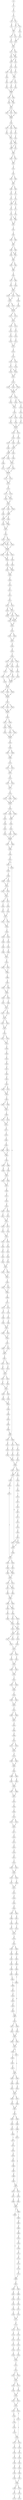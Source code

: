 strict digraph  {
	S0 -> S1 [ label = C ];
	S1 -> S2 [ label = G ];
	S2 -> S3 [ label = C ];
	S3 -> S4 [ label = T ];
	S3 -> S5 [ label = C ];
	S4 -> S6 [ label = A ];
	S5 -> S7 [ label = G ];
	S5 -> S8 [ label = T ];
	S6 -> S9 [ label = T ];
	S7 -> S9 [ label = T ];
	S8 -> S10 [ label = C ];
	S9 -> S11 [ label = G ];
	S9 -> S12 [ label = A ];
	S10 -> S13 [ label = C ];
	S11 -> S14 [ label = G ];
	S12 -> S15 [ label = T ];
	S13 -> S15 [ label = T ];
	S14 -> S16 [ label = C ];
	S15 -> S16 [ label = C ];
	S16 -> S17 [ label = C ];
	S16 -> S18 [ label = A ];
	S17 -> S19 [ label = C ];
	S17 -> S20 [ label = A ];
	S18 -> S20 [ label = A ];
	S19 -> S21 [ label = C ];
	S20 -> S21 [ label = C ];
	S20 -> S22 [ label = A ];
	S21 -> S23 [ label = T ];
	S22 -> S24 [ label = C ];
	S23 -> S25 [ label = G ];
	S23 -> S26 [ label = A ];
	S24 -> S27 [ label = T ];
	S25 -> S28 [ label = G ];
	S26 -> S29 [ label = T ];
	S27 -> S29 [ label = T ];
	S28 -> S30 [ label = G ];
	S29 -> S31 [ label = A ];
	S29 -> S32 [ label = C ];
	S30 -> S33 [ label = C ];
	S31 -> S34 [ label = G ];
	S32 -> S35 [ label = A ];
	S33 -> S36 [ label = T ];
	S34 -> S36 [ label = T ];
	S35 -> S36 [ label = T ];
	S36 -> S37 [ label = G ];
	S36 -> S38 [ label = T ];
	S37 -> S39 [ label = T ];
	S37 -> S40 [ label = G ];
	S38 -> S40 [ label = G ];
	S39 -> S41 [ label = C ];
	S40 -> S41 [ label = C ];
	S41 -> S42 [ label = G ];
	S41 -> S43 [ label = A ];
	S41 -> S44 [ label = T ];
	S42 -> S45 [ label = G ];
	S43 -> S45 [ label = G ];
	S44 -> S45 [ label = G ];
	S45 -> S46 [ label = G ];
	S46 -> S47 [ label = T ];
	S46 -> S48 [ label = G ];
	S46 -> S49 [ label = A ];
	S47 -> S50 [ label = C ];
	S48 -> S51 [ label = G ];
	S49 -> S52 [ label = T ];
	S50 -> S53 [ label = T ];
	S51 -> S54 [ label = C ];
	S52 -> S53 [ label = T ];
	S53 -> S55 [ label = C ];
	S53 -> S56 [ label = G ];
	S54 -> S55 [ label = C ];
	S55 -> S57 [ label = G ];
	S55 -> S58 [ label = T ];
	S56 -> S58 [ label = T ];
	S57 -> S59 [ label = C ];
	S58 -> S59 [ label = C ];
	S59 -> S60 [ label = C ];
	S59 -> S61 [ label = G ];
	S60 -> S62 [ label = T ];
	S61 -> S62 [ label = T ];
	S62 -> S63 [ label = G ];
	S63 -> S64 [ label = C ];
	S64 -> S65 [ label = C ];
	S64 -> S66 [ label = T ];
	S65 -> S67 [ label = T ];
	S66 -> S67 [ label = T ];
	S67 -> S68 [ label = C ];
	S67 -> S69 [ label = G ];
	S68 -> S70 [ label = G ];
	S69 -> S71 [ label = A ];
	S70 -> S72 [ label = C ];
	S71 -> S73 [ label = T ];
	S72 -> S74 [ label = C ];
	S73 -> S75 [ label = A ];
	S73 -> S74 [ label = C ];
	S74 -> S76 [ label = A ];
	S75 -> S77 [ label = G ];
	S76 -> S78 [ label = C ];
	S77 -> S79 [ label = T ];
	S78 -> S80 [ label = T ];
	S78 -> S81 [ label = C ];
	S79 -> S80 [ label = T ];
	S80 -> S82 [ label = G ];
	S81 -> S82 [ label = G ];
	S82 -> S83 [ label = C ];
	S83 -> S84 [ label = C ];
	S84 -> S85 [ label = C ];
	S84 -> S86 [ label = T ];
	S85 -> S87 [ label = T ];
	S86 -> S87 [ label = T ];
	S87 -> S88 [ label = C ];
	S87 -> S89 [ label = T ];
	S88 -> S90 [ label = G ];
	S88 -> S91 [ label = A ];
	S89 -> S91 [ label = A ];
	S90 -> S92 [ label = T ];
	S91 -> S92 [ label = T ];
	S92 -> S93 [ label = C ];
	S92 -> S94 [ label = A ];
	S93 -> S95 [ label = C ];
	S94 -> S95 [ label = C ];
	S95 -> S96 [ label = C ];
	S96 -> S97 [ label = C ];
	S96 -> S98 [ label = T ];
	S97 -> S99 [ label = C ];
	S98 -> S100 [ label = G ];
	S99 -> S101 [ label = A ];
	S100 -> S101 [ label = A ];
	S101 -> S102 [ label = T ];
	S101 -> S103 [ label = A ];
	S101 -> S104 [ label = C ];
	S102 -> S105 [ label = G ];
	S103 -> S105 [ label = G ];
	S104 -> S106 [ label = A ];
	S105 -> S107 [ label = A ];
	S105 -> S108 [ label = C ];
	S106 -> S109 [ label = G ];
	S107 -> S110 [ label = T ];
	S108 -> S110 [ label = T ];
	S109 -> S110 [ label = T ];
	S110 -> S111 [ label = A ];
	S110 -> S112 [ label = C ];
	S111 -> S113 [ label = T ];
	S112 -> S113 [ label = T ];
	S113 -> S114 [ label = T ];
	S113 -> S115 [ label = G ];
	S114 -> S116 [ label = G ];
	S115 -> S117 [ label = C ];
	S116 -> S118 [ label = G ];
	S117 -> S119 [ label = A ];
	S118 -> S120 [ label = T ];
	S119 -> S121 [ label = C ];
	S120 -> S122 [ label = T ];
	S121 -> S122 [ label = T ];
	S122 -> S123 [ label = G ];
	S123 -> S124 [ label = G ];
	S124 -> S125 [ label = C ];
	S124 -> S126 [ label = G ];
	S125 -> S127 [ label = T ];
	S126 -> S128 [ label = C ];
	S127 -> S129 [ label = G ];
	S127 -> S130 [ label = T ];
	S128 -> S130 [ label = T ];
	S129 -> S131 [ label = A ];
	S130 -> S131 [ label = A ];
	S131 -> S132 [ label = A ];
	S132 -> S133 [ label = T ];
	S132 -> S134 [ label = A ];
	S132 -> S135 [ label = G ];
	S133 -> S136 [ label = A ];
	S134 -> S136 [ label = A ];
	S135 -> S136 [ label = A ];
	S136 -> S137 [ label = T ];
	S136 -> S138 [ label = C ];
	S137 -> S139 [ label = C ];
	S138 -> S140 [ label = A ];
	S138 -> S141 [ label = G ];
	S139 -> S142 [ label = A ];
	S140 -> S142 [ label = A ];
	S141 -> S143 [ label = G ];
	S142 -> S144 [ label = C ];
	S143 -> S145 [ label = T ];
	S144 -> S146 [ label = T ];
	S144 -> S147 [ label = C ];
	S145 -> S148 [ label = G ];
	S146 -> S149 [ label = C ];
	S147 -> S150 [ label = A ];
	S148 -> S151 [ label = G ];
	S149 -> S152 [ label = T ];
	S150 -> S152 [ label = T ];
	S151 -> S152 [ label = T ];
	S152 -> S153 [ label = G ];
	S152 -> S154 [ label = A ];
	S153 -> S155 [ label = G ];
	S154 -> S156 [ label = T ];
	S155 -> S157 [ label = T ];
	S155 -> S158 [ label = G ];
	S156 -> S159 [ label = C ];
	S157 -> S160 [ label = G ];
	S158 -> S161 [ label = C ];
	S159 -> S161 [ label = C ];
	S160 -> S162 [ label = A ];
	S161 -> S163 [ label = T ];
	S161 -> S162 [ label = A ];
	S162 -> S164 [ label = C ];
	S162 -> S165 [ label = G ];
	S163 -> S166 [ label = T ];
	S164 -> S167 [ label = A ];
	S165 -> S168 [ label = C ];
	S166 -> S167 [ label = A ];
	S167 -> S169 [ label = C ];
	S167 -> S170 [ label = G ];
	S168 -> S171 [ label = A ];
	S169 -> S172 [ label = T ];
	S170 -> S172 [ label = T ];
	S171 -> S172 [ label = T ];
	S172 -> S173 [ label = G ];
	S172 -> S174 [ label = C ];
	S173 -> S175 [ label = G ];
	S174 -> S175 [ label = G ];
	S175 -> S176 [ label = G ];
	S176 -> S177 [ label = C ];
	S176 -> S178 [ label = T ];
	S177 -> S179 [ label = C ];
	S177 -> S180 [ label = A ];
	S178 -> S179 [ label = C ];
	S179 -> S181 [ label = G ];
	S180 -> S181 [ label = G ];
	S181 -> S182 [ label = C ];
	S181 -> S183 [ label = A ];
	S181 -> S184 [ label = G ];
	S182 -> S185 [ label = C ];
	S183 -> S186 [ label = T ];
	S184 -> S186 [ label = T ];
	S185 -> S187 [ label = T ];
	S186 -> S188 [ label = G ];
	S186 -> S187 [ label = T ];
	S187 -> S189 [ label = T ];
	S187 -> S190 [ label = A ];
	S188 -> S189 [ label = T ];
	S189 -> S191 [ label = G ];
	S190 -> S191 [ label = G ];
	S191 -> S192 [ label = G ];
	S192 -> S193 [ label = A ];
	S192 -> S194 [ label = G ];
	S193 -> S195 [ label = C ];
	S193 -> S196 [ label = G ];
	S193 -> S197 [ label = A ];
	S194 -> S197 [ label = A ];
	S195 -> S198 [ label = T ];
	S196 -> S198 [ label = T ];
	S197 -> S198 [ label = T ];
	S198 -> S199 [ label = G ];
	S198 -> S200 [ label = T ];
	S198 -> S201 [ label = C ];
	S199 -> S202 [ label = A ];
	S200 -> S202 [ label = A ];
	S201 -> S203 [ label = G ];
	S202 -> S204 [ label = C ];
	S203 -> S205 [ label = T ];
	S204 -> S206 [ label = C ];
	S204 -> S207 [ label = A ];
	S205 -> S206 [ label = C ];
	S206 -> S208 [ label = A ];
	S207 -> S208 [ label = A ];
	S208 -> S209 [ label = T ];
	S209 -> S210 [ label = G ];
	S210 -> S211 [ label = G ];
	S211 -> S212 [ label = C ];
	S212 -> S213 [ label = C ];
	S213 -> S214 [ label = T ];
	S213 -> S215 [ label = G ];
	S214 -> S216 [ label = A ];
	S214 -> S217 [ label = T ];
	S215 -> S217 [ label = T ];
	S216 -> S218 [ label = T ];
	S217 -> S218 [ label = T ];
	S217 -> S219 [ label = G ];
	S217 -> S220 [ label = A ];
	S218 -> S221 [ label = G ];
	S219 -> S221 [ label = G ];
	S219 -> S222 [ label = C ];
	S220 -> S221 [ label = G ];
	S221 -> S223 [ label = A ];
	S222 -> S223 [ label = A ];
	S223 -> S224 [ label = G ];
	S224 -> S225 [ label = A ];
	S224 -> S226 [ label = C ];
	S225 -> S227 [ label = T ];
	S226 -> S227 [ label = T ];
	S227 -> S228 [ label = G ];
	S228 -> S229 [ label = G ];
	S229 -> S230 [ label = T ];
	S230 -> S231 [ label = G ];
	S230 -> S232 [ label = T ];
	S230 -> S233 [ label = C ];
	S231 -> S234 [ label = A ];
	S232 -> S235 [ label = T ];
	S233 -> S236 [ label = G ];
	S233 -> S234 [ label = A ];
	S234 -> S237 [ label = C ];
	S234 -> S238 [ label = T ];
	S235 -> S239 [ label = G ];
	S236 -> S238 [ label = T ];
	S237 -> S240 [ label = C ];
	S238 -> S241 [ label = G ];
	S238 -> S242 [ label = A ];
	S239 -> S243 [ label = T ];
	S240 -> S244 [ label = C ];
	S241 -> S245 [ label = T ];
	S242 -> S245 [ label = T ];
	S243 -> S245 [ label = T ];
	S244 -> S246 [ label = T ];
	S245 -> S246 [ label = T ];
	S246 -> S247 [ label = G ];
	S246 -> S248 [ label = A ];
	S246 -> S249 [ label = T ];
	S247 -> S250 [ label = G ];
	S248 -> S250 [ label = G ];
	S249 -> S250 [ label = G ];
	S250 -> S251 [ label = T ];
	S251 -> S252 [ label = T ];
	S251 -> S253 [ label = A ];
	S251 -> S254 [ label = C ];
	S252 -> S255 [ label = A ];
	S253 -> S255 [ label = A ];
	S254 -> S255 [ label = A ];
	S255 -> S256 [ label = A ];
	S256 -> S257 [ label = C ];
	S256 -> S258 [ label = T ];
	S257 -> S259 [ label = A ];
	S257 -> S260 [ label = G ];
	S258 -> S259 [ label = A ];
	S259 -> S261 [ label = A ];
	S259 -> S262 [ label = C ];
	S260 -> S263 [ label = T ];
	S261 -> S264 [ label = T ];
	S262 -> S264 [ label = T ];
	S263 -> S264 [ label = T ];
	S264 -> S265 [ label = G ];
	S265 -> S266 [ label = A ];
	S266 -> S267 [ label = G ];
	S266 -> S268 [ label = A ];
	S267 -> S269 [ label = C ];
	S268 -> S269 [ label = C ];
	S269 -> S270 [ label = T ];
	S270 -> S271 [ label = C ];
	S270 -> S272 [ label = G ];
	S271 -> S273 [ label = T ];
	S272 -> S273 [ label = T ];
	S273 -> S274 [ label = A ];
	S274 -> S275 [ label = T ];
	S274 -> S276 [ label = C ];
	S275 -> S277 [ label = C ];
	S276 -> S277 [ label = C ];
	S277 -> S278 [ label = C ];
	S278 -> S279 [ label = G ];
	S278 -> S280 [ label = T ];
	S278 -> S281 [ label = A ];
	S279 -> S282 [ label = A ];
	S280 -> S282 [ label = A ];
	S281 -> S282 [ label = A ];
	S282 -> S283 [ label = C ];
	S283 -> S284 [ label = G ];
	S283 -> S285 [ label = T ];
	S283 -> S286 [ label = A ];
	S284 -> S287 [ label = C ];
	S285 -> S288 [ label = T ];
	S286 -> S288 [ label = T ];
	S287 -> S289 [ label = A ];
	S288 -> S290 [ label = T ];
	S289 -> S291 [ label = C ];
	S290 -> S292 [ label = T ];
	S291 -> S293 [ label = C ];
	S292 -> S294 [ label = T ];
	S292 -> S295 [ label = G ];
	S293 -> S296 [ label = T ];
	S294 -> S296 [ label = T ];
	S295 -> S296 [ label = T ];
	S296 -> S297 [ label = C ];
	S296 -> S298 [ label = A ];
	S297 -> S299 [ label = A ];
	S298 -> S299 [ label = A ];
	S299 -> S300 [ label = G ];
	S300 -> S301 [ label = G ];
	S301 -> S302 [ label = A ];
	S301 -> S303 [ label = A ];
	S302 -> S304 [ label = A ];
	S303 -> S305 [ label = G ];
	S304 -> S306 [ label = C ];
	S305 -> S307 [ label = A ];
	S305 -> S308 [ label = T ];
	S306 -> S309 [ label = A ];
	S306 -> S310 [ label = T ];
	S307 -> S311 [ label = A ];
	S308 -> S312 [ label = G ];
	S308 -> S313 [ label = C ];
	S309 -> S314 [ label = T ];
	S310 -> S314 [ label = T ];
	S311 -> S315 [ label = C ];
	S312 -> S316 [ label = T ];
	S313 -> S317 [ label = A ];
	S314 -> S318 [ label = G ];
	S314 -> S319 [ label = T ];
	S315 -> S320 [ label = C ];
	S316 -> S321 [ label = G ];
	S317 -> S322 [ label = T ];
	S318 -> S323 [ label = G ];
	S319 -> S323 [ label = G ];
	S320 -> S324 [ label = C ];
	S321 -> S325 [ label = A ];
	S322 -> S324 [ label = C ];
	S323 -> S326 [ label = C ];
	S323 -> S327 [ label = G ];
	S324 -> S328 [ label = T ];
	S325 -> S328 [ label = T ];
	S326 -> S329 [ label = C ];
	S327 -> S330 [ label = T ];
	S328 -> S331 [ label = T ];
	S328 -> S332 [ label = C ];
	S329 -> S333 [ label = A ];
	S330 -> S334 [ label = G ];
	S331 -> S335 [ label = G ];
	S332 -> S335 [ label = G ];
	S332 -> S336 [ label = A ];
	S333 -> S337 [ label = T ];
	S334 -> S337 [ label = T ];
	S335 -> S338 [ label = C ];
	S335 -> S339 [ label = G ];
	S336 -> S340 [ label = C ];
	S337 -> S341 [ label = G ];
	S337 -> S342 [ label = T ];
	S338 -> S343 [ label = G ];
	S339 -> S344 [ label = C ];
	S340 -> S345 [ label = T ];
	S341 -> S346 [ label = T ];
	S342 -> S346 [ label = T ];
	S343 -> S347 [ label = A ];
	S344 -> S348 [ label = T ];
	S345 -> S349 [ label = C ];
	S346 -> S350 [ label = C ];
	S347 -> S351 [ label = T ];
	S348 -> S351 [ label = T ];
	S349 -> S352 [ label = A ];
	S350 -> S353 [ label = C ];
	S350 -> S354 [ label = A ];
	S351 -> S355 [ label = T ];
	S351 -> S356 [ label = G ];
	S352 -> S357 [ label = T ];
	S353 -> S358 [ label = A ];
	S354 -> S359 [ label = G ];
	S355 -> S360 [ label = A ];
	S356 -> S361 [ label = C ];
	S357 -> S362 [ label = G ];
	S358 -> S363 [ label = C ];
	S359 -> S364 [ label = T ];
	S360 -> S365 [ label = T ];
	S360 -> S366 [ label = G ];
	S361 -> S365 [ label = T ];
	S362 -> S367 [ label = G ];
	S363 -> S368 [ label = T ];
	S364 -> S369 [ label = G ];
	S365 -> S370 [ label = T ];
	S366 -> S370 [ label = T ];
	S367 -> S371 [ label = G ];
	S368 -> S372 [ label = T ];
	S369 -> S372 [ label = T ];
	S370 -> S373 [ label = G ];
	S370 -> S374 [ label = T ];
	S371 -> S375 [ label = A ];
	S372 -> S376 [ label = G ];
	S373 -> S377 [ label = G ];
	S373 -> S378 [ label = C ];
	S374 -> S378 [ label = C ];
	S375 -> S379 [ label = G ];
	S376 -> S380 [ label = T ];
	S376 -> S381 [ label = C ];
	S377 -> S382 [ label = C ];
	S378 -> S383 [ label = T ];
	S379 -> S384 [ label = G ];
	S380 -> S385 [ label = T ];
	S381 -> S385 [ label = T ];
	S382 -> S386 [ label = G ];
	S383 -> S386 [ label = G ];
	S384 -> S387 [ label = A ];
	S385 -> S388 [ label = C ];
	S386 -> S389 [ label = G ];
	S386 -> S390 [ label = C ];
	S387 -> S339 [ label = G ];
	S387 -> S391 [ label = A ];
	S388 -> S392 [ label = A ];
	S389 -> S393 [ label = G ];
	S389 -> S394 [ label = T ];
	S390 -> S394 [ label = T ];
	S391 -> S344 [ label = C ];
	S392 -> S395 [ label = T ];
	S392 -> S396 [ label = G ];
	S393 -> S397 [ label = T ];
	S394 -> S398 [ label = G ];
	S395 -> S399 [ label = C ];
	S396 -> S399 [ label = C ];
	S397 -> S400 [ label = T ];
	S398 -> S401 [ label = G ];
	S398 -> S402 [ label = C ];
	S399 -> S403 [ label = A ];
	S399 -> S404 [ label = T ];
	S400 -> S405 [ label = C ];
	S401 -> S405 [ label = C ];
	S402 -> S406 [ label = T ];
	S403 -> S407 [ label = C ];
	S404 -> S408 [ label = T ];
	S405 -> S409 [ label = G ];
	S405 -> S410 [ label = T ];
	S406 -> S409 [ label = G ];
	S407 -> S411 [ label = T ];
	S408 -> S411 [ label = T ];
	S409 -> S412 [ label = T ];
	S409 -> S413 [ label = C ];
	S410 -> S413 [ label = C ];
	S411 -> S414 [ label = G ];
	S411 -> S415 [ label = C ];
	S412 -> S416 [ label = G ];
	S413 -> S417 [ label = T ];
	S413 -> S418 [ label = C ];
	S414 -> S419 [ label = T ];
	S415 -> S419 [ label = T ];
	S416 -> S420 [ label = A ];
	S417 -> S421 [ label = G ];
	S419 -> S423 [ label = C ];
	S419 -> S424 [ label = G ];
	S420 -> S425 [ label = T ];
	S421 -> S425 [ label = T ];
	S423 -> S426 [ label = T ];
	S424 -> S426 [ label = T ];
	S425 -> S427 [ label = T ];
	S425 -> S428 [ label = C ];
	S426 -> S429 [ label = G ];
	S427 -> S430 [ label = C ];
	S428 -> S431 [ label = T ];
	S429 -> S432 [ label = G ];
	S429 -> S433 [ label = A ];
	S430 -> S434 [ label = T ];
	S431 -> S434 [ label = T ];
	S432 -> S435 [ label = T ];
	S433 -> S435 [ label = T ];
	S434 -> S436 [ label = G ];
	S434 -> S437 [ label = A ];
	S435 -> S438 [ label = A ];
	S436 -> S439 [ label = C ];
	S437 -> S439 [ label = C ];
	S438 -> S440 [ label = T ];
	S439 -> S441 [ label = T ];
	S440 -> S442 [ label = C ];
	S441 -> S443 [ label = C ];
	S441 -> S444 [ label = T ];
	S442 -> S445 [ label = G ];
	S443 -> S446 [ label = T ];
	S444 -> S446 [ label = T ];
	S445 -> S447 [ label = G ];
	S446 -> S448 [ label = T ];
	S447 -> S449 [ label = T ];
	S448 -> S450 [ label = G ];
	S448 -> S451 [ label = A ];
	S449 -> S452 [ label = G ];
	S450 -> S453 [ label = C ];
	S451 -> S453 [ label = C ];
	S452 -> S454 [ label = G ];
	S453 -> S455 [ label = C ];
	S454 -> S456 [ label = A ];
	S454 -> S457 [ label = G ];
	S455 -> S458 [ label = A ];
	S455 -> S459 [ label = T ];
	S456 -> S460 [ label = A ];
	S457 -> S460 [ label = A ];
	S458 -> S461 [ label = G ];
	S459 -> S461 [ label = G ];
	S460 -> S462 [ label = T ];
	S461 -> S463 [ label = A ];
	S462 -> S464 [ label = A ];
	S462 -> S465 [ label = T ];
	S463 -> S466 [ label = A ];
	S464 -> S467 [ label = G ];
	S465 -> S467 [ label = G ];
	S466 -> S468 [ label = A ];
	S467 -> S469 [ label = T ];
	S468 -> S470 [ label = C ];
	S469 -> S471 [ label = C ];
	S469 -> S472 [ label = A ];
	S470 -> S473 [ label = A ];
	S470 -> S474 [ label = T ];
	S471 -> S475 [ label = G ];
	S472 -> S475 [ label = G ];
	S473 -> S476 [ label = A ];
	S474 -> S476 [ label = A ];
	S475 -> S477 [ label = C ];
	S476 -> S478 [ label = A ];
	S477 -> S479 [ label = T ];
	S478 -> S480 [ label = C ];
	S478 -> S481 [ label = A ];
	S479 -> S482 [ label = C ];
	S480 -> S483 [ label = G ];
	S481 -> S483 [ label = G ];
	S482 -> S484 [ label = C ];
	S483 -> S485 [ label = G ];
	S484 -> S486 [ label = G ];
	S484 -> S487 [ label = T ];
	S485 -> S488 [ label = T ];
	S485 -> S489 [ label = C ];
	S486 -> S490 [ label = T ];
	S487 -> S490 [ label = T ];
	S488 -> S491 [ label = C ];
	S489 -> S492 [ label = A ];
	S490 -> S493 [ label = T ];
	S491 -> S494 [ label = T ];
	S492 -> S494 [ label = T ];
	S493 -> S495 [ label = T ];
	S493 -> S496 [ label = C ];
	S494 -> S497 [ label = T ];
	S494 -> S498 [ label = G ];
	S495 -> S499 [ label = G ];
	S496 -> S500 [ label = A ];
	S497 -> S501 [ label = C ];
	S498 -> S501 [ label = C ];
	S499 -> S502 [ label = T ];
	S500 -> S502 [ label = T ];
	S501 -> S503 [ label = C ];
	S502 -> S504 [ label = C ];
	S502 -> S505 [ label = T ];
	S503 -> S506 [ label = T ];
	S504 -> S507 [ label = C ];
	S505 -> S507 [ label = C ];
	S506 -> S508 [ label = T ];
	S507 -> S509 [ label = T ];
	S508 -> S510 [ label = T ];
	S509 -> S511 [ label = C ];
	S510 -> S512 [ label = A ];
	S510 -> S513 [ label = G ];
	S511 -> S514 [ label = T ];
	S512 -> S515 [ label = C ];
	S513 -> S515 [ label = C ];
	S514 -> S516 [ label = A ];
	S515 -> S517 [ label = C ];
	S516 -> S518 [ label = C ];
	S516 -> S519 [ label = T ];
	S517 -> S520 [ label = A ];
	S518 -> S521 [ label = C ];
	S519 -> S522 [ label = A ];
	S520 -> S523 [ label = G ];
	S521 -> S524 [ label = G ];
	S522 -> S524 [ label = G ];
	S523 -> S525 [ label = A ];
	S524 -> S526 [ label = T ];
	S524 -> S527 [ label = A ];
	S525 -> S528 [ label = A ];
	S526 -> S529 [ label = C ];
	S527 -> S530 [ label = T ];
	S528 -> S531 [ label = A ];
	S529 -> S532 [ label = T ];
	S530 -> S532 [ label = T ];
	S531 -> S533 [ label = C ];
	S532 -> S534 [ label = T ];
	S532 -> S535 [ label = A ];
	S533 -> S536 [ label = C ];
	S533 -> S537 [ label = A ];
	S534 -> S538 [ label = T ];
	S535 -> S539 [ label = G ];
	S536 -> S540 [ label = A ];
	S537 -> S540 [ label = A ];
	S538 -> S541 [ label = A ];
	S539 -> S542 [ label = C ];
	S540 -> S543 [ label = C ];
	S540 -> S544 [ label = T ];
	S541 -> S545 [ label = C ];
	S542 -> S546 [ label = A ];
	S543 -> S547 [ label = C ];
	S544 -> S548 [ label = T ];
	S545 -> S549 [ label = A ];
	S546 -> S550 [ label = G ];
	S547 -> S551 [ label = G ];
	S548 -> S551 [ label = G ];
	S549 -> S552 [ label = C ];
	S550 -> S552 [ label = C ];
	S551 -> S553 [ label = A ];
	S552 -> S554 [ label = C ];
	S552 -> S555 [ label = T ];
	S553 -> S556 [ label = G ];
	S554 -> S557 [ label = A ];
	S555 -> S557 [ label = A ];
	S556 -> S558 [ label = G ];
	S557 -> S559 [ label = T ];
	S558 -> S560 [ label = A ];
	S559 -> S561 [ label = T ];
	S559 -> S562 [ label = A ];
	S560 -> S563 [ label = T ];
	S560 -> S564 [ label = A ];
	S561 -> S565 [ label = T ];
	S562 -> S565 [ label = T ];
	S563 -> S566 [ label = G ];
	S564 -> S567 [ label = A ];
	S565 -> S568 [ label = G ];
	S566 -> S569 [ label = C ];
	S567 -> S570 [ label = T ];
	S568 -> S571 [ label = G ];
	S569 -> S572 [ label = A ];
	S570 -> S573 [ label = T ];
	S571 -> S574 [ label = A ];
	S571 -> S575 [ label = C ];
	S572 -> S576 [ label = G ];
	S573 -> S576 [ label = G ];
	S574 -> S577 [ label = G ];
	S575 -> S578 [ label = T ];
	S576 -> S579 [ label = A ];
	S577 -> S580 [ label = G ];
	S578 -> S581 [ label = T ];
	S579 -> S582 [ label = A ];
	S580 -> S583 [ label = C ];
	S581 -> S584 [ label = G ];
	S582 -> S585 [ label = A ];
	S582 -> S586 [ label = A ];
	S583 -> S587 [ label = A ];
	S584 -> S587 [ label = A ];
	S585 -> S588 [ label = A ];
	S586 -> S589 [ label = G ];
	S587 -> S590 [ label = T ];
	S587 -> S591 [ label = A ];
	S588 -> S592 [ label = C ];
	S589 -> S593 [ label = T ];
	S590 -> S594 [ label = C ];
	S591 -> S594 [ label = C ];
	S592 -> S595 [ label = A ];
	S593 -> S596 [ label = G ];
	S594 -> S597 [ label = T ];
	S595 -> S598 [ label = T ];
	S596 -> S599 [ label = G ];
	S597 -> S600 [ label = A ];
	S597 -> S601 [ label = G ];
	S598 -> S602 [ label = T ];
	S599 -> S603 [ label = C ];
	S600 -> S604 [ label = C ];
	S601 -> S604 [ label = C ];
	S602 -> S605 [ label = T ];
	S603 -> S606 [ label = C ];
	S604 -> S607 [ label = C ];
	S605 -> S608 [ label = C ];
	S606 -> S609 [ label = A ];
	S607 -> S610 [ label = C ];
	S607 -> S611 [ label = T ];
	S608 -> S612 [ label = C ];
	S609 -> S613 [ label = T ];
	S610 -> S614 [ label = A ];
	S611 -> S615 [ label = G ];
	S612 -> S616 [ label = A ];
	S613 -> S617 [ label = C ];
	S613 -> S618 [ label = A ];
	S614 -> S619 [ label = T ];
	S615 -> S619 [ label = T ];
	S616 -> S620 [ label = A ];
	S617 -> S621 [ label = A ];
	S618 -> S622 [ label = G ];
	S619 -> S623 [ label = G ];
	S619 -> S624 [ label = T ];
	S620 -> S625 [ label = G ];
	S621 -> S626 [ label = G ];
	S622 -> S626 [ label = G ];
	S623 -> S627 [ label = G ];
	S624 -> S628 [ label = A ];
	S625 -> S629 [ label = A ];
	S626 -> S630 [ label = A ];
	S626 -> S631 [ label = T ];
	S627 -> S632 [ label = T ];
	S628 -> S632 [ label = T ];
	S629 -> S609 [ label = A ];
	S630 -> S633 [ label = A ];
	S631 -> S633 [ label = A ];
	S632 -> S634 [ label = T ];
	S632 -> S635 [ label = A ];
	S633 -> S636 [ label = A ];
	S633 -> S637 [ label = C ];
	S634 -> S638 [ label = A ];
	S635 -> S639 [ label = C ];
	S636 -> S640 [ label = A ];
	S637 -> S641 [ label = A ];
	S638 -> S642 [ label = T ];
	S639 -> S642 [ label = T ];
	S640 -> S643 [ label = T ];
	S641 -> S644 [ label = A ];
	S641 -> S645 [ label = G ];
	S642 -> S646 [ label = T ];
	S643 -> S647 [ label = G ];
	S644 -> S648 [ label = A ];
	S645 -> S649 [ label = T ];
	S646 -> S650 [ label = T ];
	S647 -> S641 [ label = A ];
	S648 -> S651 [ label = C ];
	S649 -> S652 [ label = A ];
	S650 -> S653 [ label = T ];
	S651 -> S654 [ label = A ];
	S652 -> S654 [ label = A ];
	S653 -> S655 [ label = T ];
	S654 -> S656 [ label = G ];
	S654 -> S657 [ label = A ];
	S655 -> S658 [ label = G ];
	S656 -> S659 [ label = A ];
	S657 -> S660 [ label = C ];
	S658 -> S305 [ label = G ];
	S659 -> S661 [ label = A ];
	S660 -> S661 [ label = A ];
	S661 -> S662 [ label = A ];
	S662 -> S663 [ label = A ];
	S662 -> S664 [ label = A ];
	S663 -> S665 [ label = T ];
	S664 -> S666 [ label = A ];
	S665 -> S667 [ label = G ];
	S666 -> S668 [ label = C ];
	S667 -> S669 [ label = C ];
	S668 -> S670 [ label = A ];
	S669 -> S671 [ label = T ];
	S670 -> S672 [ label = G ];
	S671 -> S673 [ label = G ];
	S672 -> S674 [ label = C ];
	S672 -> S675 [ label = G ];
	S673 -> S676 [ label = C ];
	S674 -> S677 [ label = A ];
	S675 -> S678 [ label = C ];
	S676 -> S679 [ label = G ];
	S677 -> S680 [ label = A ];
	S678 -> S681 [ label = T ];
	S679 -> S682 [ label = G ];
	S680 -> S683 [ label = G ];
	S681 -> S683 [ label = G ];
	S682 -> S684 [ label = T ];
	S683 -> S685 [ label = T ];
	S683 -> S686 [ label = G ];
	S684 -> S687 [ label = C ];
	S685 -> S688 [ label = T ];
	S686 -> S689 [ label = T ];
	S687 -> S690 [ label = G ];
	S688 -> S691 [ label = T ];
	S689 -> S692 [ label = A ];
	S690 -> S693 [ label = C ];
	S691 -> S694 [ label = G ];
	S691 -> S695 [ label = T ];
	S692 -> S696 [ label = A ];
	S693 -> S672 [ label = G ];
	S694 -> S697 [ label = A ];
	S695 -> S698 [ label = T ];
	S696 -> S699 [ label = A ];
	S697 -> S700 [ label = G ];
	S698 -> S701 [ label = C ];
	S699 -> S702 [ label = A ];
	S700 -> S703 [ label = A ];
	S701 -> S704 [ label = T ];
	S702 -> S705 [ label = G ];
	S703 -> S706 [ label = C ];
	S704 -> S707 [ label = T ];
	S705 -> S708 [ label = A ];
	S706 -> S709 [ label = C ];
	S707 -> S710 [ label = T ];
	S708 -> S711 [ label = T ];
	S709 -> S712 [ label = A ];
	S710 -> S712 [ label = A ];
	S711 -> S713 [ label = G ];
	S712 -> S714 [ label = A ];
	S713 -> S715 [ label = A ];
	S714 -> S716 [ label = G ];
	S714 -> S717 [ label = T ];
	S715 -> S718 [ label = A ];
	S716 -> S719 [ label = A ];
	S717 -> S720 [ label = C ];
	S718 -> S721 [ label = C ];
	S719 -> S722 [ label = A ];
	S720 -> S723 [ label = C ];
	S721 -> S688 [ label = T ];
	S722 -> S724 [ label = C ];
	S723 -> S725 [ label = T ];
	S724 -> S726 [ label = C ];
	S725 -> S727 [ label = G ];
	S726 -> S728 [ label = C ];
	S727 -> S729 [ label = T ];
	S728 -> S730 [ label = C ];
	S729 -> S730 [ label = C ];
	S730 -> S731 [ label = T ];
	S731 -> S732 [ label = T ];
	S732 -> S733 [ label = G ];
	S732 -> S734 [ label = T ];
	S733 -> S735 [ label = A ];
	S734 -> S735 [ label = A ];
	S735 -> S736 [ label = G ];
	S735 -> S737 [ label = A ];
	S736 -> S738 [ label = A ];
	S737 -> S739 [ label = T ];
	S738 -> S740 [ label = A ];
	S739 -> S740 [ label = A ];
	S740 -> S741 [ label = A ];
	S740 -> S742 [ label = G ];
	S741 -> S743 [ label = T ];
	S742 -> S743 [ label = T ];
	S743 -> S744 [ label = G ];
	S743 -> S745 [ label = A ];
	S744 -> S746 [ label = A ];
	S745 -> S747 [ label = G ];
	S746 -> S748 [ label = A ];
	S747 -> S749 [ label = T ];
	S748 -> S750 [ label = G ];
	S749 -> S751 [ label = T ];
	S749 -> S752 [ label = G ];
	S750 -> S753 [ label = A ];
	S751 -> S754 [ label = C ];
	S752 -> S755 [ label = T ];
	S753 -> S749 [ label = T ];
	S754 -> S756 [ label = T ];
	S755 -> S757 [ label = A ];
	S756 -> S758 [ label = C ];
	S757 -> S759 [ label = A ];
	S758 -> S760 [ label = A ];
	S759 -> S761 [ label = C ];
	S760 -> S762 [ label = G ];
	S761 -> S763 [ label = A ];
	S762 -> S764 [ label = G ];
	S763 -> S765 [ label = T ];
	S764 -> S766 [ label = C ];
	S765 -> S767 [ label = G ];
	S766 -> S768 [ label = C ];
	S767 -> S768 [ label = C ];
	S768 -> S769 [ label = G ];
	S768 -> S770 [ label = T ];
	S769 -> S771 [ label = A ];
	S770 -> S772 [ label = C ];
	S771 -> S773 [ label = T ];
	S772 -> S774 [ label = A ];
}
